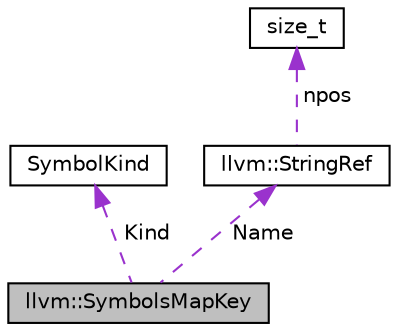 digraph "llvm::SymbolsMapKey"
{
 // LATEX_PDF_SIZE
  bgcolor="transparent";
  edge [fontname="Helvetica",fontsize="10",labelfontname="Helvetica",labelfontsize="10"];
  node [fontname="Helvetica",fontsize="10",shape="box"];
  Node1 [label="llvm::SymbolsMapKey",height=0.2,width=0.4,color="black", fillcolor="grey75", style="filled", fontcolor="black",tooltip=" "];
  Node2 -> Node1 [dir="back",color="darkorchid3",fontsize="10",style="dashed",label=" Kind" ,fontname="Helvetica"];
  Node2 [label="SymbolKind",height=0.2,width=0.4,color="black",tooltip=" "];
  Node3 -> Node1 [dir="back",color="darkorchid3",fontsize="10",style="dashed",label=" Name" ,fontname="Helvetica"];
  Node3 [label="llvm::StringRef",height=0.2,width=0.4,color="black",URL="$classllvm_1_1StringRef.html",tooltip="StringRef - Represent a constant reference to a string, i.e."];
  Node4 -> Node3 [dir="back",color="darkorchid3",fontsize="10",style="dashed",label=" npos" ,fontname="Helvetica"];
  Node4 [label="size_t",height=0.2,width=0.4,color="black",URL="$classsize__t.html",tooltip=" "];
}
